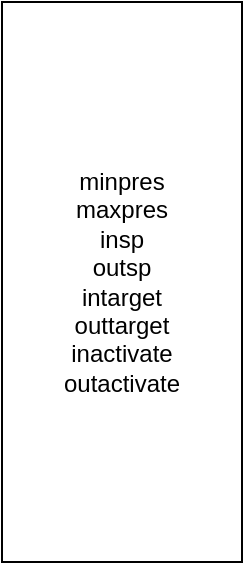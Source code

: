 <mxfile version="17.4.2" type="device"><diagram id="eyVsVB8p6vZT9_fSjnRM" name="Page-1"><mxGraphModel dx="1102" dy="1025" grid="1" gridSize="10" guides="1" tooltips="1" connect="1" arrows="1" fold="1" page="1" pageScale="1" pageWidth="850" pageHeight="1100" math="0" shadow="0"><root><mxCell id="0"/><mxCell id="1" parent="0"/><mxCell id="URzbazAYY3pAVxt9r4fc-1" value="minpres&lt;br&gt;maxpres&lt;br&gt;insp&lt;br&gt;outsp&lt;br&gt;intarget&lt;br&gt;outtarget&lt;br&gt;inactivate&lt;br&gt;outactivate" style="rounded=0;whiteSpace=wrap;html=1;" vertex="1" parent="1"><mxGeometry x="120" y="200" width="120" height="280" as="geometry"/></mxCell></root></mxGraphModel></diagram></mxfile>